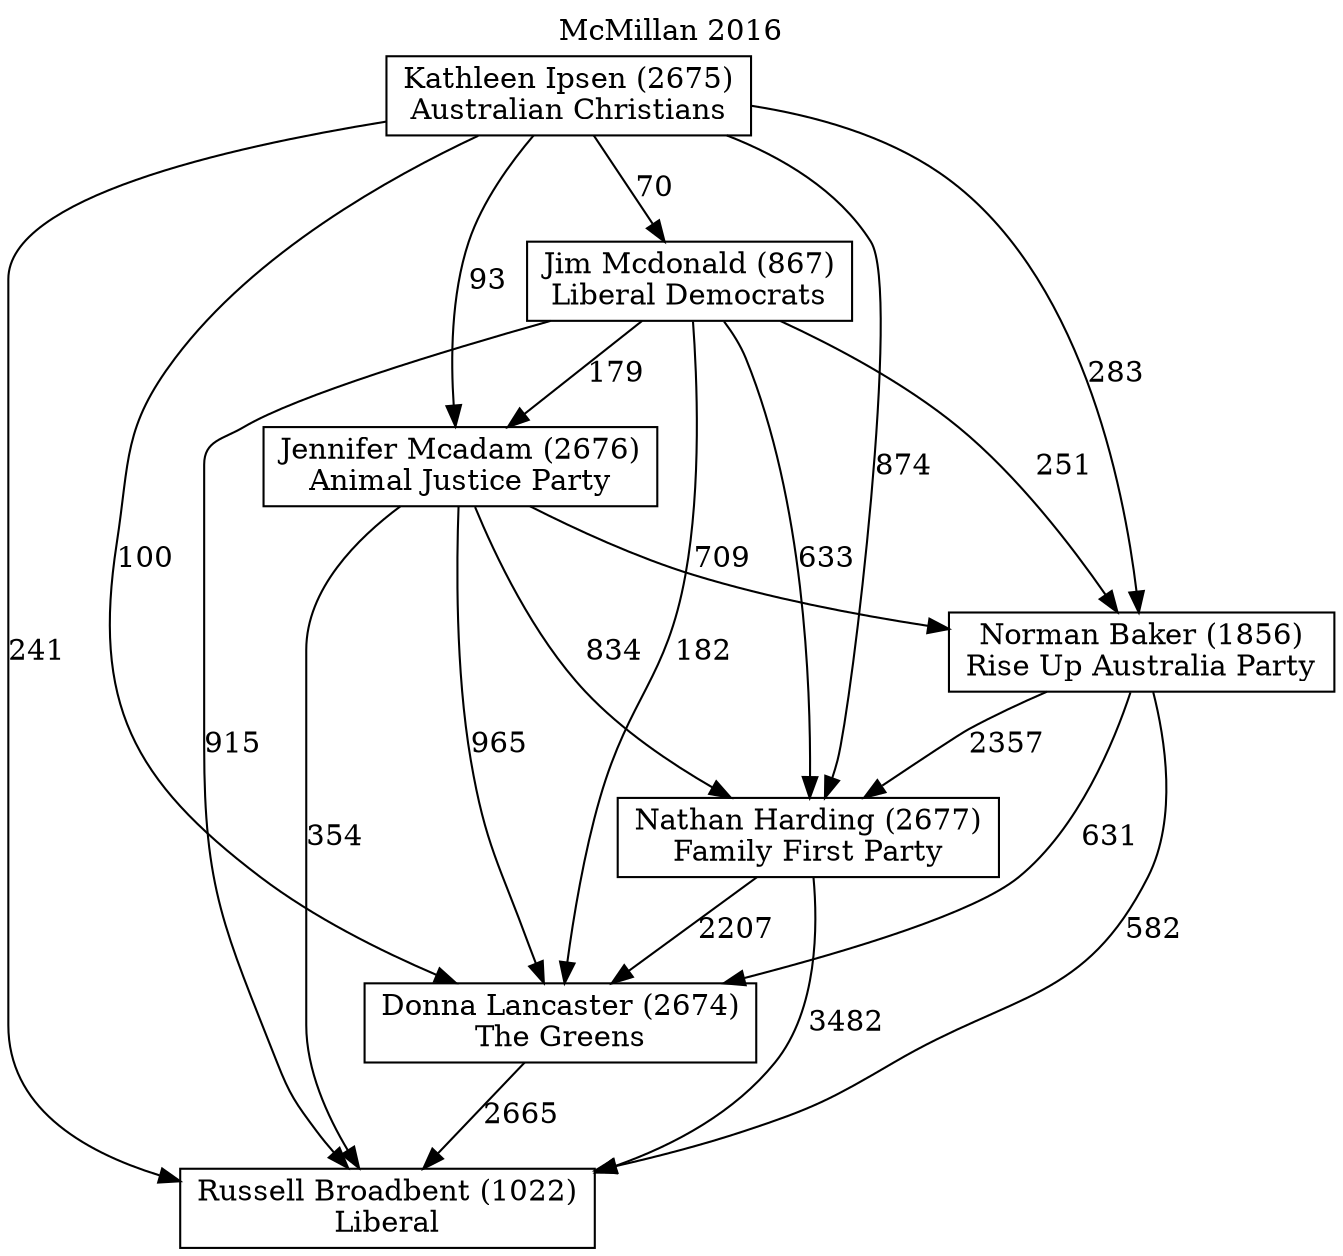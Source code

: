 // House preference flow
digraph "Russell Broadbent (1022)_McMillan_2016" {
	graph [label="McMillan 2016" labelloc=t mclimit=10]
	node [shape=box]
	"Russell Broadbent (1022)" [label="Russell Broadbent (1022)
Liberal"]
	"Donna Lancaster (2674)" [label="Donna Lancaster (2674)
The Greens"]
	"Nathan Harding (2677)" [label="Nathan Harding (2677)
Family First Party"]
	"Norman Baker (1856)" [label="Norman Baker (1856)
Rise Up Australia Party"]
	"Jennifer Mcadam (2676)" [label="Jennifer Mcadam (2676)
Animal Justice Party"]
	"Jim Mcdonald (867)" [label="Jim Mcdonald (867)
Liberal Democrats"]
	"Kathleen Ipsen (2675)" [label="Kathleen Ipsen (2675)
Australian Christians"]
	"Donna Lancaster (2674)" -> "Russell Broadbent (1022)" [label=2665]
	"Nathan Harding (2677)" -> "Donna Lancaster (2674)" [label=2207]
	"Norman Baker (1856)" -> "Nathan Harding (2677)" [label=2357]
	"Jennifer Mcadam (2676)" -> "Norman Baker (1856)" [label=709]
	"Jim Mcdonald (867)" -> "Jennifer Mcadam (2676)" [label=179]
	"Kathleen Ipsen (2675)" -> "Jim Mcdonald (867)" [label=70]
	"Nathan Harding (2677)" -> "Russell Broadbent (1022)" [label=3482]
	"Norman Baker (1856)" -> "Russell Broadbent (1022)" [label=582]
	"Jennifer Mcadam (2676)" -> "Russell Broadbent (1022)" [label=354]
	"Jim Mcdonald (867)" -> "Russell Broadbent (1022)" [label=915]
	"Kathleen Ipsen (2675)" -> "Russell Broadbent (1022)" [label=241]
	"Kathleen Ipsen (2675)" -> "Jennifer Mcadam (2676)" [label=93]
	"Jim Mcdonald (867)" -> "Norman Baker (1856)" [label=251]
	"Kathleen Ipsen (2675)" -> "Norman Baker (1856)" [label=283]
	"Jennifer Mcadam (2676)" -> "Nathan Harding (2677)" [label=834]
	"Jim Mcdonald (867)" -> "Nathan Harding (2677)" [label=633]
	"Kathleen Ipsen (2675)" -> "Nathan Harding (2677)" [label=874]
	"Norman Baker (1856)" -> "Donna Lancaster (2674)" [label=631]
	"Jennifer Mcadam (2676)" -> "Donna Lancaster (2674)" [label=965]
	"Jim Mcdonald (867)" -> "Donna Lancaster (2674)" [label=182]
	"Kathleen Ipsen (2675)" -> "Donna Lancaster (2674)" [label=100]
}
